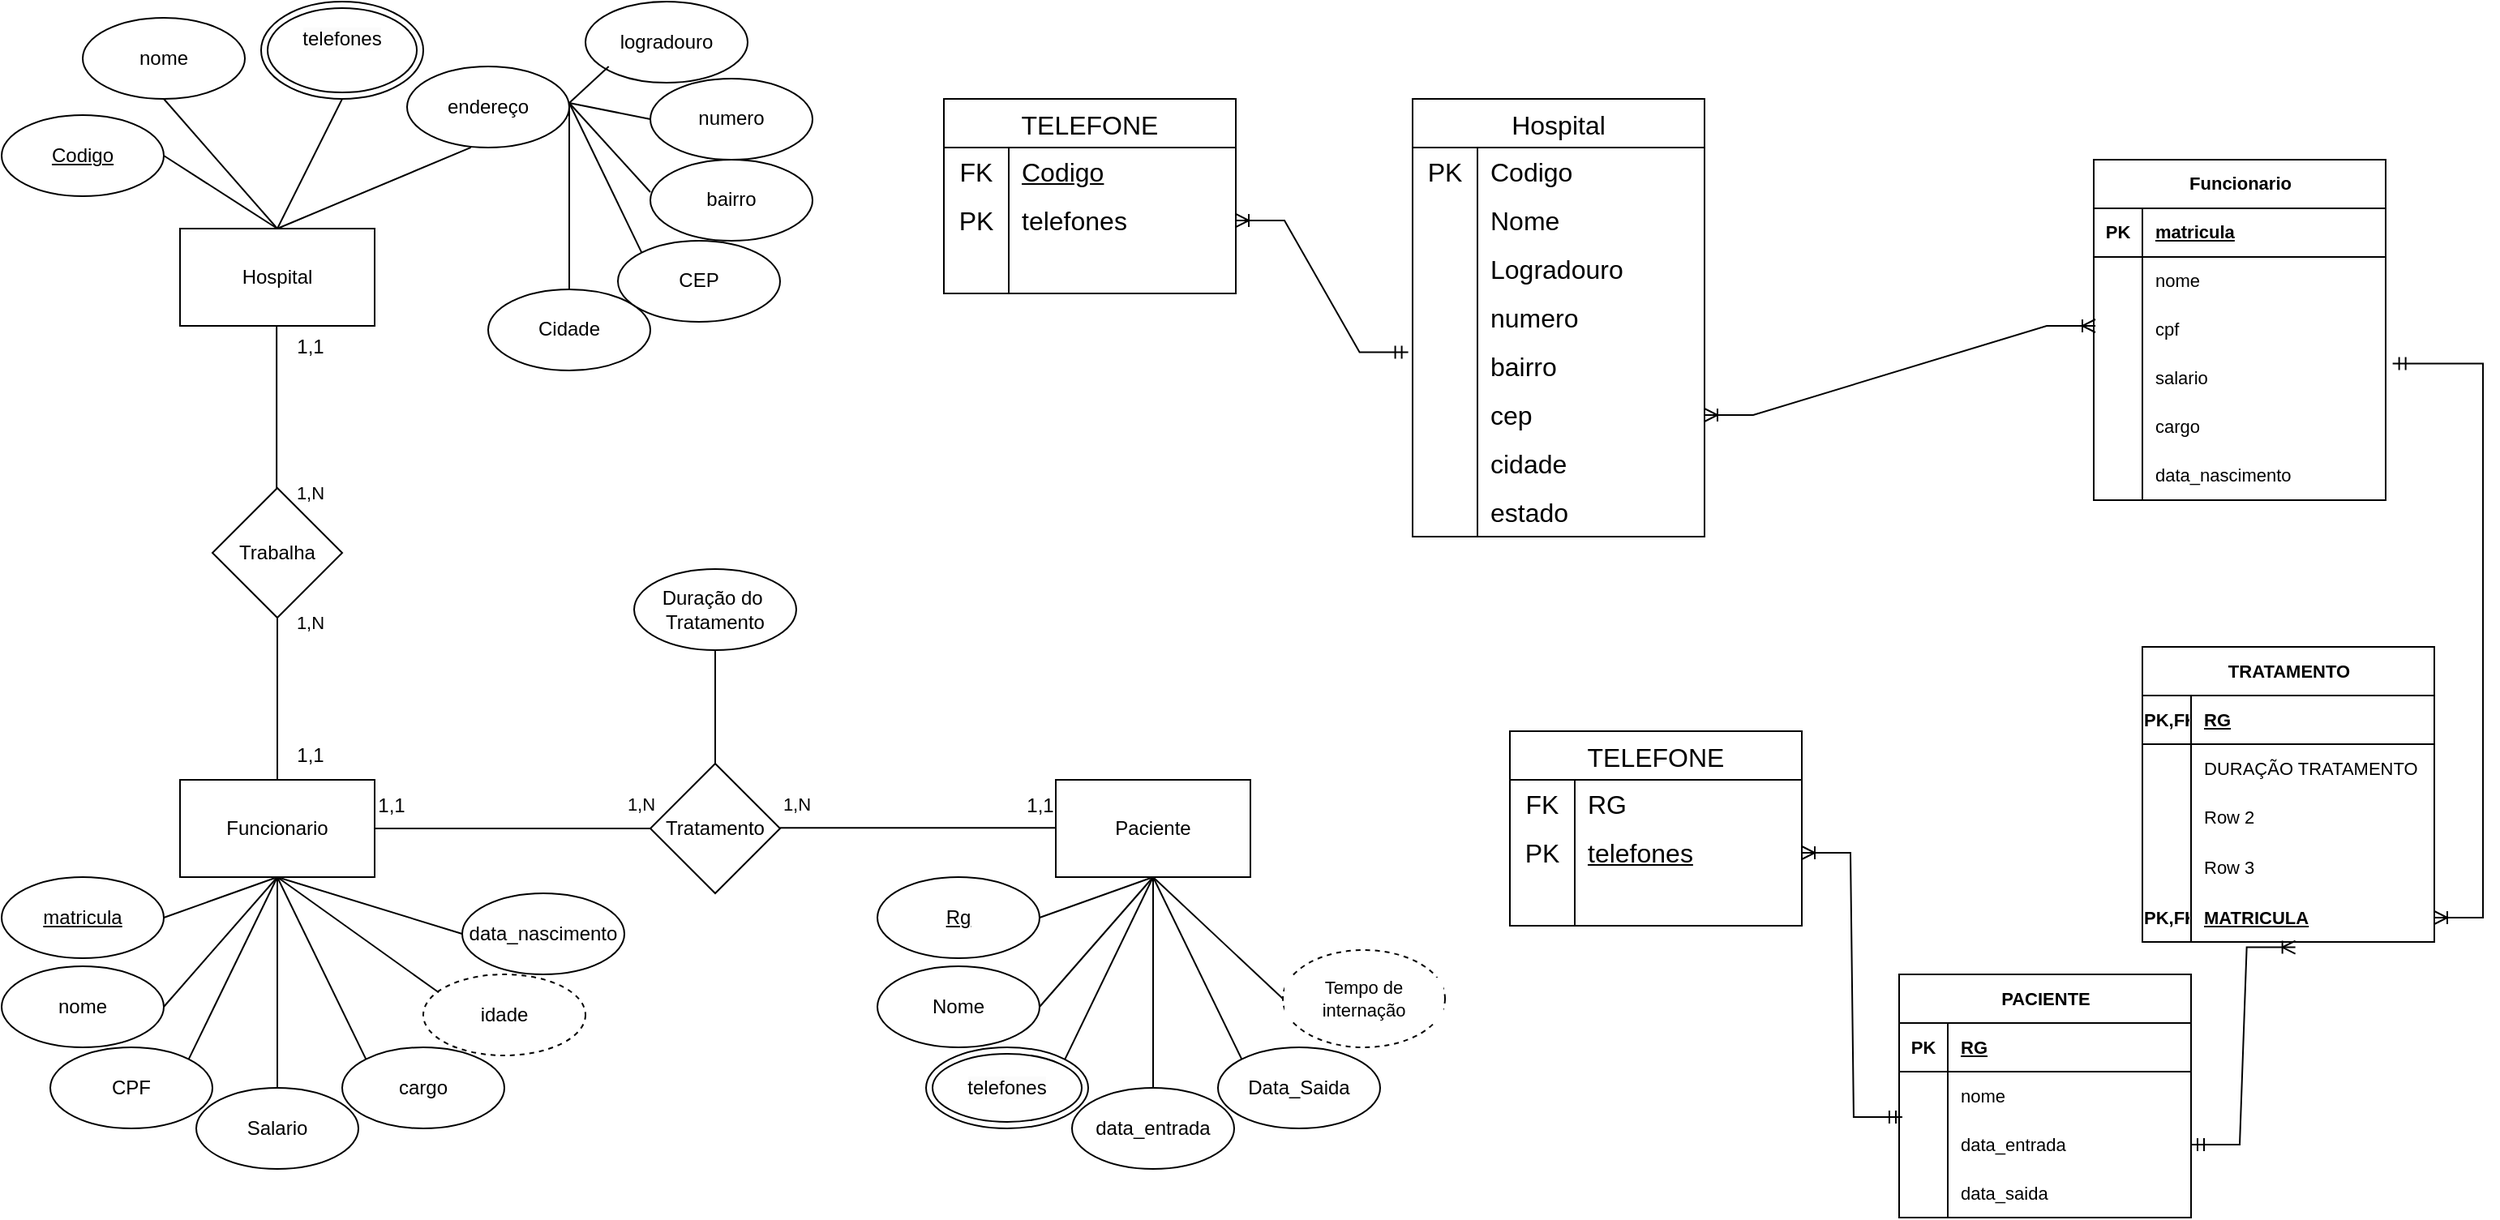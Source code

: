 <mxfile version="24.7.16">
  <diagram name="Página-1" id="JmkXnSGhkLulRUIhE75E">
    <mxGraphModel dx="2471" dy="1042" grid="1" gridSize="10" guides="1" tooltips="1" connect="1" arrows="1" fold="1" page="1" pageScale="1" pageWidth="827" pageHeight="1169" math="0" shadow="0">
      <root>
        <mxCell id="0" />
        <mxCell id="1" parent="0" />
        <mxCell id="go-emg_zwGYucjksJ0TD-1" value="Hospital" style="rounded=0;whiteSpace=wrap;html=1;" vertex="1" parent="1">
          <mxGeometry x="110" y="160" width="120" height="60" as="geometry" />
        </mxCell>
        <mxCell id="go-emg_zwGYucjksJ0TD-2" value="nome" style="ellipse;whiteSpace=wrap;html=1;" vertex="1" parent="1">
          <mxGeometry x="50" y="30" width="100" height="50" as="geometry" />
        </mxCell>
        <mxCell id="go-emg_zwGYucjksJ0TD-4" value="endereço" style="ellipse;whiteSpace=wrap;html=1;" vertex="1" parent="1">
          <mxGeometry x="250" y="60" width="100" height="50" as="geometry" />
        </mxCell>
        <mxCell id="go-emg_zwGYucjksJ0TD-7" value="" style="endArrow=none;html=1;rounded=0;exitX=0.5;exitY=0;exitDx=0;exitDy=0;entryX=0.5;entryY=1;entryDx=0;entryDy=0;" edge="1" parent="1" source="go-emg_zwGYucjksJ0TD-1" target="go-emg_zwGYucjksJ0TD-11">
          <mxGeometry width="50" height="50" relative="1" as="geometry">
            <mxPoint x="170" y="130" as="sourcePoint" />
            <mxPoint x="170" y="80" as="targetPoint" />
          </mxGeometry>
        </mxCell>
        <mxCell id="go-emg_zwGYucjksJ0TD-8" value="" style="endArrow=none;html=1;rounded=0;entryX=0.394;entryY=0.999;entryDx=0;entryDy=0;entryPerimeter=0;exitX=0.5;exitY=0;exitDx=0;exitDy=0;" edge="1" parent="1" source="go-emg_zwGYucjksJ0TD-1" target="go-emg_zwGYucjksJ0TD-4">
          <mxGeometry width="50" height="50" relative="1" as="geometry">
            <mxPoint x="170" y="130" as="sourcePoint" />
            <mxPoint x="253" y="88" as="targetPoint" />
          </mxGeometry>
        </mxCell>
        <mxCell id="go-emg_zwGYucjksJ0TD-10" value="" style="endArrow=none;html=1;rounded=0;entryX=0.5;entryY=1;entryDx=0;entryDy=0;" edge="1" parent="1" target="go-emg_zwGYucjksJ0TD-2">
          <mxGeometry width="50" height="50" relative="1" as="geometry">
            <mxPoint x="170" y="160" as="sourcePoint" />
            <mxPoint x="220" y="80" as="targetPoint" />
          </mxGeometry>
        </mxCell>
        <mxCell id="go-emg_zwGYucjksJ0TD-11" value="&#xa;&lt;span style=&quot;color: rgb(0, 0, 0); font-family: Helvetica; font-size: 12px; font-style: normal; font-variant-ligatures: normal; font-variant-caps: normal; font-weight: 400; letter-spacing: normal; orphans: 2; text-align: center; text-indent: 0px; text-transform: none; widows: 2; word-spacing: 0px; -webkit-text-stroke-width: 0px; white-space: normal; background-color: rgb(251, 251, 251); text-decoration-thickness: initial; text-decoration-style: initial; text-decoration-color: initial; display: inline !important; float: none;&quot;&gt;telefones&lt;/span&gt;&#xa;&#xa;" style="ellipse;shape=doubleEllipse;whiteSpace=wrap;html=1;" vertex="1" parent="1">
          <mxGeometry x="160" y="20" width="100" height="60" as="geometry" />
        </mxCell>
        <mxCell id="go-emg_zwGYucjksJ0TD-12" value="logradouro" style="ellipse;whiteSpace=wrap;html=1;" vertex="1" parent="1">
          <mxGeometry x="360" y="20" width="100" height="50" as="geometry" />
        </mxCell>
        <mxCell id="go-emg_zwGYucjksJ0TD-13" value="numero" style="ellipse;whiteSpace=wrap;html=1;" vertex="1" parent="1">
          <mxGeometry x="400" y="67.48" width="100" height="50" as="geometry" />
        </mxCell>
        <mxCell id="go-emg_zwGYucjksJ0TD-14" value="bairro" style="ellipse;whiteSpace=wrap;html=1;" vertex="1" parent="1">
          <mxGeometry x="400" y="117.48" width="100" height="50" as="geometry" />
        </mxCell>
        <mxCell id="go-emg_zwGYucjksJ0TD-15" value="Cidade" style="ellipse;whiteSpace=wrap;html=1;" vertex="1" parent="1">
          <mxGeometry x="300" y="197.48" width="100" height="50" as="geometry" />
        </mxCell>
        <mxCell id="go-emg_zwGYucjksJ0TD-16" value="CEP" style="ellipse;whiteSpace=wrap;html=1;" vertex="1" parent="1">
          <mxGeometry x="380" y="167.48" width="100" height="50" as="geometry" />
        </mxCell>
        <mxCell id="go-emg_zwGYucjksJ0TD-17" value="" style="endArrow=none;html=1;rounded=0;entryX=1;entryY=0.5;entryDx=0;entryDy=0;exitX=0;exitY=0.4;exitDx=0;exitDy=0;exitPerimeter=0;" edge="1" parent="1" source="go-emg_zwGYucjksJ0TD-14">
          <mxGeometry width="50" height="50" relative="1" as="geometry">
            <mxPoint x="210" y="187.48" as="sourcePoint" />
            <mxPoint x="350" y="82.48" as="targetPoint" />
          </mxGeometry>
        </mxCell>
        <mxCell id="go-emg_zwGYucjksJ0TD-18" value="" style="endArrow=none;html=1;rounded=0;entryX=1;entryY=0.5;entryDx=0;entryDy=0;exitX=0;exitY=0.5;exitDx=0;exitDy=0;" edge="1" parent="1" source="go-emg_zwGYucjksJ0TD-13">
          <mxGeometry width="50" height="50" relative="1" as="geometry">
            <mxPoint x="220" y="197.48" as="sourcePoint" />
            <mxPoint x="350" y="82.48" as="targetPoint" />
          </mxGeometry>
        </mxCell>
        <mxCell id="go-emg_zwGYucjksJ0TD-19" value="" style="endArrow=none;html=1;rounded=0;entryX=1;entryY=0.5;entryDx=0;entryDy=0;exitX=0;exitY=0;exitDx=0;exitDy=0;" edge="1" parent="1" source="go-emg_zwGYucjksJ0TD-16">
          <mxGeometry width="50" height="50" relative="1" as="geometry">
            <mxPoint x="230" y="207.48" as="sourcePoint" />
            <mxPoint x="350" y="82.48" as="targetPoint" />
          </mxGeometry>
        </mxCell>
        <mxCell id="go-emg_zwGYucjksJ0TD-20" value="" style="endArrow=none;html=1;rounded=0;entryX=1;entryY=0.5;entryDx=0;entryDy=0;exitX=0;exitY=1;exitDx=0;exitDy=0;" edge="1" parent="1">
          <mxGeometry width="50" height="50" relative="1" as="geometry">
            <mxPoint x="374.333" y="60.001" as="sourcePoint" />
            <mxPoint x="350" y="82.48" as="targetPoint" />
          </mxGeometry>
        </mxCell>
        <mxCell id="go-emg_zwGYucjksJ0TD-22" value="" style="endArrow=none;html=1;rounded=0;entryX=1;entryY=0.5;entryDx=0;entryDy=0;exitX=0.5;exitY=0;exitDx=0;exitDy=0;" edge="1" parent="1" source="go-emg_zwGYucjksJ0TD-15">
          <mxGeometry width="50" height="50" relative="1" as="geometry">
            <mxPoint x="405" y="184.48" as="sourcePoint" />
            <mxPoint x="350" y="82.48" as="targetPoint" />
          </mxGeometry>
        </mxCell>
        <mxCell id="go-emg_zwGYucjksJ0TD-23" value="Trabalha" style="rhombus;whiteSpace=wrap;html=1;" vertex="1" parent="1">
          <mxGeometry x="130" y="320" width="80" height="80" as="geometry" />
        </mxCell>
        <mxCell id="go-emg_zwGYucjksJ0TD-24" value="Funcionario" style="rounded=0;whiteSpace=wrap;html=1;" vertex="1" parent="1">
          <mxGeometry x="110" y="500" width="120" height="60" as="geometry" />
        </mxCell>
        <mxCell id="go-emg_zwGYucjksJ0TD-26" value="" style="endArrow=none;html=1;rounded=0;entryX=0.5;entryY=1;entryDx=0;entryDy=0;exitX=0.5;exitY=0;exitDx=0;exitDy=0;" edge="1" parent="1" source="go-emg_zwGYucjksJ0TD-24" target="go-emg_zwGYucjksJ0TD-23">
          <mxGeometry width="50" height="50" relative="1" as="geometry">
            <mxPoint x="160" y="480" as="sourcePoint" />
            <mxPoint x="210" y="430" as="targetPoint" />
          </mxGeometry>
        </mxCell>
        <mxCell id="go-emg_zwGYucjksJ0TD-27" value="" style="endArrow=none;html=1;rounded=0;entryX=0.5;entryY=1;entryDx=0;entryDy=0;exitX=0.5;exitY=0;exitDx=0;exitDy=0;" edge="1" parent="1">
          <mxGeometry width="50" height="50" relative="1" as="geometry">
            <mxPoint x="169.57" y="320" as="sourcePoint" />
            <mxPoint x="169.57" y="220" as="targetPoint" />
          </mxGeometry>
        </mxCell>
        <mxCell id="go-emg_zwGYucjksJ0TD-28" value="1,1" style="text;html=1;align=center;verticalAlign=middle;resizable=0;points=[];autosize=1;strokeColor=none;fillColor=none;" vertex="1" parent="1">
          <mxGeometry x="170" y="218" width="40" height="30" as="geometry" />
        </mxCell>
        <mxCell id="go-emg_zwGYucjksJ0TD-29" value="1,1" style="text;html=1;align=center;verticalAlign=middle;resizable=0;points=[];autosize=1;strokeColor=none;fillColor=none;" vertex="1" parent="1">
          <mxGeometry x="170" y="470" width="40" height="30" as="geometry" />
        </mxCell>
        <mxCell id="go-emg_zwGYucjksJ0TD-30" value="&lt;u&gt;matricula&lt;/u&gt;" style="ellipse;whiteSpace=wrap;html=1;" vertex="1" parent="1">
          <mxGeometry y="560" width="100" height="50" as="geometry" />
        </mxCell>
        <mxCell id="go-emg_zwGYucjksJ0TD-31" value="nome" style="ellipse;whiteSpace=wrap;html=1;" vertex="1" parent="1">
          <mxGeometry y="615" width="100" height="50" as="geometry" />
        </mxCell>
        <mxCell id="go-emg_zwGYucjksJ0TD-32" value="CPF" style="ellipse;whiteSpace=wrap;html=1;" vertex="1" parent="1">
          <mxGeometry x="30" y="665" width="100" height="50" as="geometry" />
        </mxCell>
        <mxCell id="go-emg_zwGYucjksJ0TD-33" value="Salario" style="ellipse;whiteSpace=wrap;html=1;" vertex="1" parent="1">
          <mxGeometry x="120" y="690" width="100" height="50" as="geometry" />
        </mxCell>
        <mxCell id="go-emg_zwGYucjksJ0TD-34" value="cargo" style="ellipse;whiteSpace=wrap;html=1;" vertex="1" parent="1">
          <mxGeometry x="210" y="665" width="100" height="50" as="geometry" />
        </mxCell>
        <mxCell id="go-emg_zwGYucjksJ0TD-35" value="idade" style="ellipse;whiteSpace=wrap;html=1;dashed=1;" vertex="1" parent="1">
          <mxGeometry x="260" y="620" width="100" height="50" as="geometry" />
        </mxCell>
        <mxCell id="go-emg_zwGYucjksJ0TD-36" value="data_nascimento" style="ellipse;whiteSpace=wrap;html=1;" vertex="1" parent="1">
          <mxGeometry x="284" y="570" width="100" height="50" as="geometry" />
        </mxCell>
        <mxCell id="go-emg_zwGYucjksJ0TD-37" value="" style="endArrow=none;html=1;rounded=0;entryX=0.5;entryY=1;entryDx=0;entryDy=0;exitX=0.5;exitY=0;exitDx=0;exitDy=0;" edge="1" parent="1" source="go-emg_zwGYucjksJ0TD-33" target="go-emg_zwGYucjksJ0TD-24">
          <mxGeometry width="50" height="50" relative="1" as="geometry">
            <mxPoint x="160" y="640" as="sourcePoint" />
            <mxPoint x="210" y="590" as="targetPoint" />
          </mxGeometry>
        </mxCell>
        <mxCell id="go-emg_zwGYucjksJ0TD-38" value="" style="endArrow=none;html=1;rounded=0;exitX=0.095;exitY=0.223;exitDx=0;exitDy=0;exitPerimeter=0;" edge="1" parent="1" source="go-emg_zwGYucjksJ0TD-35">
          <mxGeometry width="50" height="50" relative="1" as="geometry">
            <mxPoint x="180" y="700" as="sourcePoint" />
            <mxPoint x="170" y="560" as="targetPoint" />
          </mxGeometry>
        </mxCell>
        <mxCell id="go-emg_zwGYucjksJ0TD-39" value="" style="endArrow=none;html=1;rounded=0;entryX=0.5;entryY=1;entryDx=0;entryDy=0;exitX=0;exitY=0;exitDx=0;exitDy=0;" edge="1" parent="1" source="go-emg_zwGYucjksJ0TD-34" target="go-emg_zwGYucjksJ0TD-24">
          <mxGeometry width="50" height="50" relative="1" as="geometry">
            <mxPoint x="190" y="710" as="sourcePoint" />
            <mxPoint x="190" y="580" as="targetPoint" />
          </mxGeometry>
        </mxCell>
        <mxCell id="go-emg_zwGYucjksJ0TD-40" value="" style="endArrow=none;html=1;rounded=0;exitX=0;exitY=0.5;exitDx=0;exitDy=0;" edge="1" parent="1" source="go-emg_zwGYucjksJ0TD-36">
          <mxGeometry width="50" height="50" relative="1" as="geometry">
            <mxPoint x="280" y="641" as="sourcePoint" />
            <mxPoint x="170" y="560" as="targetPoint" />
          </mxGeometry>
        </mxCell>
        <mxCell id="go-emg_zwGYucjksJ0TD-41" value="" style="endArrow=none;html=1;rounded=0;exitX=1;exitY=0;exitDx=0;exitDy=0;" edge="1" parent="1" source="go-emg_zwGYucjksJ0TD-32">
          <mxGeometry width="50" height="50" relative="1" as="geometry">
            <mxPoint x="180" y="700" as="sourcePoint" />
            <mxPoint x="170" y="560" as="targetPoint" />
          </mxGeometry>
        </mxCell>
        <mxCell id="go-emg_zwGYucjksJ0TD-42" value="" style="endArrow=none;html=1;rounded=0;exitX=1;exitY=0.5;exitDx=0;exitDy=0;entryX=0.5;entryY=1;entryDx=0;entryDy=0;" edge="1" parent="1" source="go-emg_zwGYucjksJ0TD-31" target="go-emg_zwGYucjksJ0TD-24">
          <mxGeometry width="50" height="50" relative="1" as="geometry">
            <mxPoint x="126" y="682" as="sourcePoint" />
            <mxPoint x="180" y="570" as="targetPoint" />
          </mxGeometry>
        </mxCell>
        <mxCell id="go-emg_zwGYucjksJ0TD-44" value="" style="endArrow=none;html=1;rounded=0;exitX=1;exitY=0.5;exitDx=0;exitDy=0;" edge="1" parent="1" source="go-emg_zwGYucjksJ0TD-30">
          <mxGeometry width="50" height="50" relative="1" as="geometry">
            <mxPoint x="110" y="650" as="sourcePoint" />
            <mxPoint x="170" y="560" as="targetPoint" />
          </mxGeometry>
        </mxCell>
        <mxCell id="go-emg_zwGYucjksJ0TD-45" value="Paciente" style="rounded=0;whiteSpace=wrap;html=1;" vertex="1" parent="1">
          <mxGeometry x="650" y="500" width="120" height="60" as="geometry" />
        </mxCell>
        <mxCell id="go-emg_zwGYucjksJ0TD-46" value="Tratamento" style="rhombus;whiteSpace=wrap;html=1;" vertex="1" parent="1">
          <mxGeometry x="400" y="490" width="80" height="80" as="geometry" />
        </mxCell>
        <mxCell id="go-emg_zwGYucjksJ0TD-47" value="" style="endArrow=none;html=1;rounded=0;exitX=1;exitY=0.5;exitDx=0;exitDy=0;entryX=0;entryY=0.5;entryDx=0;entryDy=0;" edge="1" parent="1" source="go-emg_zwGYucjksJ0TD-24" target="go-emg_zwGYucjksJ0TD-46">
          <mxGeometry width="50" height="50" relative="1" as="geometry">
            <mxPoint x="280" y="570" as="sourcePoint" />
            <mxPoint x="330" y="520" as="targetPoint" />
          </mxGeometry>
        </mxCell>
        <mxCell id="go-emg_zwGYucjksJ0TD-48" value="" style="endArrow=none;html=1;rounded=0;exitX=1;exitY=0.5;exitDx=0;exitDy=0;entryX=0;entryY=0.5;entryDx=0;entryDy=0;" edge="1" parent="1">
          <mxGeometry width="50" height="50" relative="1" as="geometry">
            <mxPoint x="480" y="529.57" as="sourcePoint" />
            <mxPoint x="650" y="529.57" as="targetPoint" />
          </mxGeometry>
        </mxCell>
        <mxCell id="go-emg_zwGYucjksJ0TD-57" value="&lt;u&gt;Rg&lt;/u&gt;" style="ellipse;whiteSpace=wrap;html=1;" vertex="1" parent="1">
          <mxGeometry x="540" y="560" width="100" height="50" as="geometry" />
        </mxCell>
        <mxCell id="go-emg_zwGYucjksJ0TD-58" value="Nome" style="ellipse;whiteSpace=wrap;html=1;" vertex="1" parent="1">
          <mxGeometry x="540" y="615" width="100" height="50" as="geometry" />
        </mxCell>
        <mxCell id="go-emg_zwGYucjksJ0TD-60" value="data_entrada" style="ellipse;whiteSpace=wrap;html=1;" vertex="1" parent="1">
          <mxGeometry x="660" y="690" width="100" height="50" as="geometry" />
        </mxCell>
        <mxCell id="go-emg_zwGYucjksJ0TD-61" value="Data_Saida" style="ellipse;whiteSpace=wrap;html=1;" vertex="1" parent="1">
          <mxGeometry x="750" y="665" width="100" height="50" as="geometry" />
        </mxCell>
        <mxCell id="go-emg_zwGYucjksJ0TD-64" value="" style="endArrow=none;html=1;rounded=0;entryX=0.5;entryY=1;entryDx=0;entryDy=0;exitX=0.5;exitY=0;exitDx=0;exitDy=0;" edge="1" parent="1" source="go-emg_zwGYucjksJ0TD-60">
          <mxGeometry width="50" height="50" relative="1" as="geometry">
            <mxPoint x="700" y="640" as="sourcePoint" />
            <mxPoint x="710" y="560" as="targetPoint" />
          </mxGeometry>
        </mxCell>
        <mxCell id="go-emg_zwGYucjksJ0TD-66" value="" style="endArrow=none;html=1;rounded=0;entryX=0.5;entryY=1;entryDx=0;entryDy=0;exitX=0;exitY=0;exitDx=0;exitDy=0;" edge="1" parent="1" source="go-emg_zwGYucjksJ0TD-61">
          <mxGeometry width="50" height="50" relative="1" as="geometry">
            <mxPoint x="730" y="710" as="sourcePoint" />
            <mxPoint x="710" y="560" as="targetPoint" />
          </mxGeometry>
        </mxCell>
        <mxCell id="go-emg_zwGYucjksJ0TD-68" value="" style="endArrow=none;html=1;rounded=0;exitX=1;exitY=0;exitDx=0;exitDy=0;" edge="1" parent="1">
          <mxGeometry width="50" height="50" relative="1" as="geometry">
            <mxPoint x="655.62" y="672.456" as="sourcePoint" />
            <mxPoint x="710" y="560" as="targetPoint" />
          </mxGeometry>
        </mxCell>
        <mxCell id="go-emg_zwGYucjksJ0TD-69" value="" style="endArrow=none;html=1;rounded=0;exitX=1;exitY=0.5;exitDx=0;exitDy=0;entryX=0.5;entryY=1;entryDx=0;entryDy=0;" edge="1" parent="1" source="go-emg_zwGYucjksJ0TD-58">
          <mxGeometry width="50" height="50" relative="1" as="geometry">
            <mxPoint x="666" y="682" as="sourcePoint" />
            <mxPoint x="710" y="560" as="targetPoint" />
          </mxGeometry>
        </mxCell>
        <mxCell id="go-emg_zwGYucjksJ0TD-70" value="" style="endArrow=none;html=1;rounded=0;exitX=1;exitY=0.5;exitDx=0;exitDy=0;" edge="1" parent="1" source="go-emg_zwGYucjksJ0TD-57">
          <mxGeometry width="50" height="50" relative="1" as="geometry">
            <mxPoint x="650" y="650" as="sourcePoint" />
            <mxPoint x="710" y="560" as="targetPoint" />
          </mxGeometry>
        </mxCell>
        <mxCell id="go-emg_zwGYucjksJ0TD-71" value="&lt;u&gt;Codigo&lt;/u&gt;" style="ellipse;whiteSpace=wrap;html=1;" vertex="1" parent="1">
          <mxGeometry y="90.0" width="100" height="50" as="geometry" />
        </mxCell>
        <mxCell id="go-emg_zwGYucjksJ0TD-73" value="" style="endArrow=none;html=1;rounded=0;entryX=1;entryY=0.5;entryDx=0;entryDy=0;exitX=0.5;exitY=0;exitDx=0;exitDy=0;" edge="1" parent="1" source="go-emg_zwGYucjksJ0TD-1" target="go-emg_zwGYucjksJ0TD-71">
          <mxGeometry width="50" height="50" relative="1" as="geometry">
            <mxPoint x="180" y="170" as="sourcePoint" />
            <mxPoint x="110" y="90" as="targetPoint" />
          </mxGeometry>
        </mxCell>
        <mxCell id="go-emg_zwGYucjksJ0TD-74" value="&lt;span style=&quot;color: rgb(0, 0, 0); font-family: Helvetica; font-size: 12px; font-style: normal; font-variant-ligatures: normal; font-variant-caps: normal; font-weight: 400; letter-spacing: normal; orphans: 2; text-align: center; text-indent: 0px; text-transform: none; widows: 2; word-spacing: 0px; -webkit-text-stroke-width: 0px; white-space: normal; background-color: rgb(251, 251, 251); text-decoration-thickness: initial; text-decoration-style: initial; text-decoration-color: initial; display: inline !important; float: none;&quot;&gt;telefones&lt;/span&gt;" style="ellipse;shape=doubleEllipse;whiteSpace=wrap;html=1;" vertex="1" parent="1">
          <mxGeometry x="570" y="665" width="100" height="50" as="geometry" />
        </mxCell>
        <mxCell id="go-emg_zwGYucjksJ0TD-75" value="1,1&lt;div&gt;&lt;br&gt;&lt;/div&gt;" style="text;html=1;align=center;verticalAlign=middle;resizable=0;points=[];autosize=1;strokeColor=none;fillColor=none;" vertex="1" parent="1">
          <mxGeometry x="620" y="503" width="40" height="40" as="geometry" />
        </mxCell>
        <mxCell id="go-emg_zwGYucjksJ0TD-76" value="1,1&lt;div&gt;&lt;br&gt;&lt;/div&gt;" style="text;html=1;align=center;verticalAlign=middle;resizable=0;points=[];autosize=1;strokeColor=none;fillColor=none;" vertex="1" parent="1">
          <mxGeometry x="220" y="503" width="40" height="40" as="geometry" />
        </mxCell>
        <mxCell id="go-emg_zwGYucjksJ0TD-78" value="Duração do&amp;nbsp;&lt;div&gt;Tratamento&lt;/div&gt;" style="ellipse;whiteSpace=wrap;html=1;" vertex="1" parent="1">
          <mxGeometry x="390" y="370" width="100" height="50" as="geometry" />
        </mxCell>
        <mxCell id="go-emg_zwGYucjksJ0TD-79" value="" style="endArrow=none;html=1;rounded=0;exitX=0.5;exitY=0;exitDx=0;exitDy=0;" edge="1" parent="1" source="go-emg_zwGYucjksJ0TD-46">
          <mxGeometry width="50" height="50" relative="1" as="geometry">
            <mxPoint x="390" y="470" as="sourcePoint" />
            <mxPoint x="440" y="420" as="targetPoint" />
          </mxGeometry>
        </mxCell>
        <mxCell id="go-emg_zwGYucjksJ0TD-81" value="Tempo de internação" style="ellipse;whiteSpace=wrap;html=1;fontFamily=Helvetica;fontSize=11;fontColor=default;labelBackgroundColor=default;dashed=1" vertex="1" parent="1">
          <mxGeometry x="790" y="605" width="100" height="60" as="geometry" />
        </mxCell>
        <mxCell id="go-emg_zwGYucjksJ0TD-83" value="" style="endArrow=none;html=1;rounded=0;entryX=0.5;entryY=1;entryDx=0;entryDy=0;exitX=0;exitY=0.5;exitDx=0;exitDy=0;" edge="1" parent="1" source="go-emg_zwGYucjksJ0TD-81" target="go-emg_zwGYucjksJ0TD-45">
          <mxGeometry width="50" height="50" relative="1" as="geometry">
            <mxPoint x="784" y="682" as="sourcePoint" />
            <mxPoint x="730" y="570" as="targetPoint" />
          </mxGeometry>
        </mxCell>
        <mxCell id="go-emg_zwGYucjksJ0TD-84" value="1,N" style="text;html=1;align=center;verticalAlign=middle;resizable=0;points=[];autosize=1;strokeColor=none;fillColor=none;fontFamily=Helvetica;fontSize=11;fontColor=default;labelBackgroundColor=default;" vertex="1" parent="1">
          <mxGeometry x="170" y="308" width="40" height="30" as="geometry" />
        </mxCell>
        <mxCell id="go-emg_zwGYucjksJ0TD-85" value="1,N" style="text;html=1;align=center;verticalAlign=middle;resizable=0;points=[];autosize=1;strokeColor=none;fillColor=none;fontFamily=Helvetica;fontSize=11;fontColor=default;labelBackgroundColor=default;" vertex="1" parent="1">
          <mxGeometry x="170" y="388" width="40" height="30" as="geometry" />
        </mxCell>
        <mxCell id="go-emg_zwGYucjksJ0TD-86" value="1,N" style="text;html=1;align=center;verticalAlign=middle;resizable=0;points=[];autosize=1;strokeColor=none;fillColor=none;fontFamily=Helvetica;fontSize=11;fontColor=default;labelBackgroundColor=default;" vertex="1" parent="1">
          <mxGeometry x="374" y="500" width="40" height="30" as="geometry" />
        </mxCell>
        <mxCell id="go-emg_zwGYucjksJ0TD-89" value="1,N" style="text;html=1;align=center;verticalAlign=middle;resizable=0;points=[];autosize=1;strokeColor=none;fillColor=none;fontFamily=Helvetica;fontSize=11;fontColor=default;labelBackgroundColor=default;" vertex="1" parent="1">
          <mxGeometry x="470" y="500" width="40" height="30" as="geometry" />
        </mxCell>
        <mxCell id="go-emg_zwGYucjksJ0TD-90" value="Hospital" style="shape=table;startSize=30;container=1;collapsible=0;childLayout=tableLayout;fixedRows=1;rowLines=0;fontStyle=0;strokeColor=default;fontSize=16;fontFamily=Helvetica;fontColor=default;labelBackgroundColor=default;" vertex="1" parent="1">
          <mxGeometry x="870" y="80" width="180" height="270" as="geometry" />
        </mxCell>
        <mxCell id="go-emg_zwGYucjksJ0TD-91" value="" style="shape=tableRow;horizontal=0;startSize=0;swimlaneHead=0;swimlaneBody=0;top=0;left=0;bottom=0;right=0;collapsible=0;dropTarget=0;fillColor=none;points=[[0,0.5],[1,0.5]];portConstraint=eastwest;strokeColor=inherit;fontSize=16;fontFamily=Helvetica;fontColor=default;labelBackgroundColor=default;" vertex="1" parent="go-emg_zwGYucjksJ0TD-90">
          <mxGeometry y="30" width="180" height="30" as="geometry" />
        </mxCell>
        <mxCell id="go-emg_zwGYucjksJ0TD-92" value="PK" style="shape=partialRectangle;html=1;whiteSpace=wrap;connectable=0;fillColor=none;top=0;left=0;bottom=0;right=0;overflow=hidden;pointerEvents=1;strokeColor=inherit;fontSize=16;fontFamily=Helvetica;fontColor=default;labelBackgroundColor=default;" vertex="1" parent="go-emg_zwGYucjksJ0TD-91">
          <mxGeometry width="40" height="30" as="geometry">
            <mxRectangle width="40" height="30" as="alternateBounds" />
          </mxGeometry>
        </mxCell>
        <mxCell id="go-emg_zwGYucjksJ0TD-93" value="Codigo" style="shape=partialRectangle;html=1;whiteSpace=wrap;connectable=0;fillColor=none;top=0;left=0;bottom=0;right=0;align=left;spacingLeft=6;overflow=hidden;strokeColor=inherit;fontSize=16;fontFamily=Helvetica;fontColor=default;labelBackgroundColor=default;" vertex="1" parent="go-emg_zwGYucjksJ0TD-91">
          <mxGeometry x="40" width="140" height="30" as="geometry">
            <mxRectangle width="140" height="30" as="alternateBounds" />
          </mxGeometry>
        </mxCell>
        <mxCell id="go-emg_zwGYucjksJ0TD-94" value="" style="shape=tableRow;horizontal=0;startSize=0;swimlaneHead=0;swimlaneBody=0;top=0;left=0;bottom=0;right=0;collapsible=0;dropTarget=0;fillColor=none;points=[[0,0.5],[1,0.5]];portConstraint=eastwest;strokeColor=inherit;fontSize=16;fontFamily=Helvetica;fontColor=default;labelBackgroundColor=default;" vertex="1" parent="go-emg_zwGYucjksJ0TD-90">
          <mxGeometry y="60" width="180" height="30" as="geometry" />
        </mxCell>
        <mxCell id="go-emg_zwGYucjksJ0TD-95" value="" style="shape=partialRectangle;html=1;whiteSpace=wrap;connectable=0;fillColor=none;top=0;left=0;bottom=0;right=0;overflow=hidden;strokeColor=inherit;fontSize=16;fontFamily=Helvetica;fontColor=default;labelBackgroundColor=default;" vertex="1" parent="go-emg_zwGYucjksJ0TD-94">
          <mxGeometry width="40" height="30" as="geometry">
            <mxRectangle width="40" height="30" as="alternateBounds" />
          </mxGeometry>
        </mxCell>
        <mxCell id="go-emg_zwGYucjksJ0TD-96" value="Nome&lt;span style=&quot;white-space: pre;&quot;&gt;&#x9;&lt;/span&gt;" style="shape=partialRectangle;html=1;whiteSpace=wrap;connectable=0;fillColor=none;top=0;left=0;bottom=0;right=0;align=left;spacingLeft=6;overflow=hidden;strokeColor=inherit;fontSize=16;fontFamily=Helvetica;fontColor=default;labelBackgroundColor=default;" vertex="1" parent="go-emg_zwGYucjksJ0TD-94">
          <mxGeometry x="40" width="140" height="30" as="geometry">
            <mxRectangle width="140" height="30" as="alternateBounds" />
          </mxGeometry>
        </mxCell>
        <mxCell id="go-emg_zwGYucjksJ0TD-97" value="" style="shape=tableRow;horizontal=0;startSize=0;swimlaneHead=0;swimlaneBody=0;top=0;left=0;bottom=0;right=0;collapsible=0;dropTarget=0;fillColor=none;points=[[0,0.5],[1,0.5]];portConstraint=eastwest;strokeColor=inherit;fontSize=16;fontFamily=Helvetica;fontColor=default;labelBackgroundColor=default;" vertex="1" parent="go-emg_zwGYucjksJ0TD-90">
          <mxGeometry y="90" width="180" height="30" as="geometry" />
        </mxCell>
        <mxCell id="go-emg_zwGYucjksJ0TD-98" value="" style="shape=partialRectangle;html=1;whiteSpace=wrap;connectable=0;fillColor=none;top=0;left=0;bottom=0;right=0;overflow=hidden;strokeColor=inherit;fontSize=16;fontFamily=Helvetica;fontColor=default;labelBackgroundColor=default;" vertex="1" parent="go-emg_zwGYucjksJ0TD-97">
          <mxGeometry width="40" height="30" as="geometry">
            <mxRectangle width="40" height="30" as="alternateBounds" />
          </mxGeometry>
        </mxCell>
        <mxCell id="go-emg_zwGYucjksJ0TD-99" value="Lograd&lt;span style=&quot;color: rgba(0, 0, 0, 0); font-family: monospace; font-size: 0px; text-wrap: nowrap; background-color: rgb(251, 251, 251);&quot;&gt;%3CmxGraphModel%3E%3Croot%3E%3CmxCell%20id%3D%220%22%2F%3E%3CmxCell%20id%3D%221%22%20parent%3D%220%22%2F%3E%3CmxCell%20id%3D%222%22%20value%3D%22%22%20style%3D%22endArrow%3Dnone%3Bhtml%3D1%3Brounded%3D0%3BentryX%3D0.5%3BentryY%3D1%3BentryDx%3D0%3BentryDy%3D0%3BexitX%3D0%3BexitY%3D0%3BexitDx%3D0%3BexitDy%3D0%3B%22%20edge%3D%221%22%20parent%3D%221%22%3E%3CmxGeometry%20width%3D%2250%22%20height%3D%2250%22%20relative%3D%221%22%20as%3D%22geometry%22%3E%3CmxPoint%20x%3D%22764%22%20y%3D%22672%22%20as%3D%22sourcePoint%22%2F%3E%3CmxPoint%20x%3D%22710%22%20y%3D%22560%22%20as%3D%22targetPoint%22%2F%3E%3C%2FmxGeometry%3E%3C%2FmxCell%3E%3C%2Froot%3E%3C%2FmxGraphModel%3E&lt;/span&gt;ouro" style="shape=partialRectangle;html=1;whiteSpace=wrap;connectable=0;fillColor=none;top=0;left=0;bottom=0;right=0;align=left;spacingLeft=6;overflow=hidden;strokeColor=inherit;fontSize=16;fontFamily=Helvetica;fontColor=default;labelBackgroundColor=default;" vertex="1" parent="go-emg_zwGYucjksJ0TD-97">
          <mxGeometry x="40" width="140" height="30" as="geometry">
            <mxRectangle width="140" height="30" as="alternateBounds" />
          </mxGeometry>
        </mxCell>
        <mxCell id="go-emg_zwGYucjksJ0TD-101" value="" style="shape=tableRow;horizontal=0;startSize=0;swimlaneHead=0;swimlaneBody=0;top=0;left=0;bottom=0;right=0;collapsible=0;dropTarget=0;fillColor=none;points=[[0,0.5],[1,0.5]];portConstraint=eastwest;strokeColor=inherit;fontSize=16;fontFamily=Helvetica;fontColor=default;labelBackgroundColor=default;" vertex="1" parent="go-emg_zwGYucjksJ0TD-90">
          <mxGeometry y="120" width="180" height="30" as="geometry" />
        </mxCell>
        <mxCell id="go-emg_zwGYucjksJ0TD-102" value="" style="shape=partialRectangle;html=1;whiteSpace=wrap;connectable=0;fillColor=none;top=0;left=0;bottom=0;right=0;overflow=hidden;strokeColor=inherit;fontSize=16;fontFamily=Helvetica;fontColor=default;labelBackgroundColor=default;" vertex="1" parent="go-emg_zwGYucjksJ0TD-101">
          <mxGeometry width="40" height="30" as="geometry">
            <mxRectangle width="40" height="30" as="alternateBounds" />
          </mxGeometry>
        </mxCell>
        <mxCell id="go-emg_zwGYucjksJ0TD-103" value="numero" style="shape=partialRectangle;html=1;whiteSpace=wrap;connectable=0;fillColor=none;top=0;left=0;bottom=0;right=0;align=left;spacingLeft=6;overflow=hidden;strokeColor=inherit;fontSize=16;fontFamily=Helvetica;fontColor=default;labelBackgroundColor=default;" vertex="1" parent="go-emg_zwGYucjksJ0TD-101">
          <mxGeometry x="40" width="140" height="30" as="geometry">
            <mxRectangle width="140" height="30" as="alternateBounds" />
          </mxGeometry>
        </mxCell>
        <mxCell id="go-emg_zwGYucjksJ0TD-104" value="" style="shape=tableRow;horizontal=0;startSize=0;swimlaneHead=0;swimlaneBody=0;top=0;left=0;bottom=0;right=0;collapsible=0;dropTarget=0;fillColor=none;points=[[0,0.5],[1,0.5]];portConstraint=eastwest;strokeColor=inherit;fontSize=16;fontFamily=Helvetica;fontColor=default;labelBackgroundColor=default;" vertex="1" parent="go-emg_zwGYucjksJ0TD-90">
          <mxGeometry y="150" width="180" height="30" as="geometry" />
        </mxCell>
        <mxCell id="go-emg_zwGYucjksJ0TD-105" value="" style="shape=partialRectangle;html=1;whiteSpace=wrap;connectable=0;fillColor=none;top=0;left=0;bottom=0;right=0;overflow=hidden;strokeColor=inherit;fontSize=16;fontFamily=Helvetica;fontColor=default;labelBackgroundColor=default;" vertex="1" parent="go-emg_zwGYucjksJ0TD-104">
          <mxGeometry width="40" height="30" as="geometry">
            <mxRectangle width="40" height="30" as="alternateBounds" />
          </mxGeometry>
        </mxCell>
        <mxCell id="go-emg_zwGYucjksJ0TD-106" value="bairro" style="shape=partialRectangle;html=1;whiteSpace=wrap;connectable=0;fillColor=none;top=0;left=0;bottom=0;right=0;align=left;spacingLeft=6;overflow=hidden;strokeColor=inherit;fontSize=16;fontFamily=Helvetica;fontColor=default;labelBackgroundColor=default;" vertex="1" parent="go-emg_zwGYucjksJ0TD-104">
          <mxGeometry x="40" width="140" height="30" as="geometry">
            <mxRectangle width="140" height="30" as="alternateBounds" />
          </mxGeometry>
        </mxCell>
        <mxCell id="go-emg_zwGYucjksJ0TD-107" value="" style="shape=tableRow;horizontal=0;startSize=0;swimlaneHead=0;swimlaneBody=0;top=0;left=0;bottom=0;right=0;collapsible=0;dropTarget=0;fillColor=none;points=[[0,0.5],[1,0.5]];portConstraint=eastwest;strokeColor=inherit;fontSize=16;fontFamily=Helvetica;fontColor=default;labelBackgroundColor=default;" vertex="1" parent="go-emg_zwGYucjksJ0TD-90">
          <mxGeometry y="180" width="180" height="30" as="geometry" />
        </mxCell>
        <mxCell id="go-emg_zwGYucjksJ0TD-108" value="" style="shape=partialRectangle;html=1;whiteSpace=wrap;connectable=0;fillColor=none;top=0;left=0;bottom=0;right=0;overflow=hidden;strokeColor=inherit;fontSize=16;fontFamily=Helvetica;fontColor=default;labelBackgroundColor=default;" vertex="1" parent="go-emg_zwGYucjksJ0TD-107">
          <mxGeometry width="40" height="30" as="geometry">
            <mxRectangle width="40" height="30" as="alternateBounds" />
          </mxGeometry>
        </mxCell>
        <mxCell id="go-emg_zwGYucjksJ0TD-109" value="cep" style="shape=partialRectangle;html=1;whiteSpace=wrap;connectable=0;fillColor=none;top=0;left=0;bottom=0;right=0;align=left;spacingLeft=6;overflow=hidden;strokeColor=inherit;fontSize=16;fontFamily=Helvetica;fontColor=default;labelBackgroundColor=default;" vertex="1" parent="go-emg_zwGYucjksJ0TD-107">
          <mxGeometry x="40" width="140" height="30" as="geometry">
            <mxRectangle width="140" height="30" as="alternateBounds" />
          </mxGeometry>
        </mxCell>
        <mxCell id="go-emg_zwGYucjksJ0TD-110" value="" style="shape=tableRow;horizontal=0;startSize=0;swimlaneHead=0;swimlaneBody=0;top=0;left=0;bottom=0;right=0;collapsible=0;dropTarget=0;fillColor=none;points=[[0,0.5],[1,0.5]];portConstraint=eastwest;strokeColor=inherit;fontSize=16;fontFamily=Helvetica;fontColor=default;labelBackgroundColor=default;" vertex="1" parent="go-emg_zwGYucjksJ0TD-90">
          <mxGeometry y="210" width="180" height="30" as="geometry" />
        </mxCell>
        <mxCell id="go-emg_zwGYucjksJ0TD-111" value="" style="shape=partialRectangle;html=1;whiteSpace=wrap;connectable=0;fillColor=none;top=0;left=0;bottom=0;right=0;overflow=hidden;strokeColor=inherit;fontSize=16;fontFamily=Helvetica;fontColor=default;labelBackgroundColor=default;" vertex="1" parent="go-emg_zwGYucjksJ0TD-110">
          <mxGeometry width="40" height="30" as="geometry">
            <mxRectangle width="40" height="30" as="alternateBounds" />
          </mxGeometry>
        </mxCell>
        <mxCell id="go-emg_zwGYucjksJ0TD-112" value="cidade" style="shape=partialRectangle;html=1;whiteSpace=wrap;connectable=0;fillColor=none;top=0;left=0;bottom=0;right=0;align=left;spacingLeft=6;overflow=hidden;strokeColor=inherit;fontSize=16;fontFamily=Helvetica;fontColor=default;labelBackgroundColor=default;" vertex="1" parent="go-emg_zwGYucjksJ0TD-110">
          <mxGeometry x="40" width="140" height="30" as="geometry">
            <mxRectangle width="140" height="30" as="alternateBounds" />
          </mxGeometry>
        </mxCell>
        <mxCell id="go-emg_zwGYucjksJ0TD-135" value="" style="shape=tableRow;horizontal=0;startSize=0;swimlaneHead=0;swimlaneBody=0;top=0;left=0;bottom=0;right=0;collapsible=0;dropTarget=0;fillColor=none;points=[[0,0.5],[1,0.5]];portConstraint=eastwest;strokeColor=inherit;fontSize=16;fontFamily=Helvetica;fontColor=default;labelBackgroundColor=default;" vertex="1" parent="go-emg_zwGYucjksJ0TD-90">
          <mxGeometry y="240" width="180" height="30" as="geometry" />
        </mxCell>
        <mxCell id="go-emg_zwGYucjksJ0TD-136" value="" style="shape=partialRectangle;html=1;whiteSpace=wrap;connectable=0;fillColor=none;top=0;left=0;bottom=0;right=0;overflow=hidden;strokeColor=inherit;fontSize=16;fontFamily=Helvetica;fontColor=default;labelBackgroundColor=default;" vertex="1" parent="go-emg_zwGYucjksJ0TD-135">
          <mxGeometry width="40" height="30" as="geometry">
            <mxRectangle width="40" height="30" as="alternateBounds" />
          </mxGeometry>
        </mxCell>
        <mxCell id="go-emg_zwGYucjksJ0TD-137" value="estado" style="shape=partialRectangle;html=1;whiteSpace=wrap;connectable=0;fillColor=none;top=0;left=0;bottom=0;right=0;align=left;spacingLeft=6;overflow=hidden;strokeColor=inherit;fontSize=16;fontFamily=Helvetica;fontColor=default;labelBackgroundColor=default;" vertex="1" parent="go-emg_zwGYucjksJ0TD-135">
          <mxGeometry x="40" width="140" height="30" as="geometry">
            <mxRectangle width="140" height="30" as="alternateBounds" />
          </mxGeometry>
        </mxCell>
        <mxCell id="go-emg_zwGYucjksJ0TD-138" value="TELEFONE" style="shape=table;startSize=30;container=1;collapsible=0;childLayout=tableLayout;fixedRows=1;rowLines=0;fontStyle=0;strokeColor=default;fontSize=16;align=center;verticalAlign=middle;fontFamily=Helvetica;fontColor=default;labelBackgroundColor=default;fillColor=none;" vertex="1" parent="1">
          <mxGeometry x="581" y="80" width="180" height="120" as="geometry" />
        </mxCell>
        <mxCell id="go-emg_zwGYucjksJ0TD-139" value="" style="shape=tableRow;horizontal=0;startSize=0;swimlaneHead=0;swimlaneBody=0;top=0;left=0;bottom=0;right=0;collapsible=0;dropTarget=0;fillColor=none;points=[[0,0.5],[1,0.5]];portConstraint=eastwest;strokeColor=inherit;fontSize=16;align=center;verticalAlign=middle;fontFamily=Helvetica;fontColor=default;labelBackgroundColor=default;" vertex="1" parent="go-emg_zwGYucjksJ0TD-138">
          <mxGeometry y="30" width="180" height="30" as="geometry" />
        </mxCell>
        <mxCell id="go-emg_zwGYucjksJ0TD-140" value="FK" style="shape=partialRectangle;html=1;whiteSpace=wrap;connectable=0;fillColor=none;top=0;left=0;bottom=0;right=0;overflow=hidden;pointerEvents=1;strokeColor=inherit;fontSize=16;align=center;verticalAlign=middle;fontFamily=Helvetica;fontColor=default;labelBackgroundColor=default;" vertex="1" parent="go-emg_zwGYucjksJ0TD-139">
          <mxGeometry width="40" height="30" as="geometry">
            <mxRectangle width="40" height="30" as="alternateBounds" />
          </mxGeometry>
        </mxCell>
        <mxCell id="go-emg_zwGYucjksJ0TD-141" value="&lt;u&gt;Codigo&lt;/u&gt;" style="shape=partialRectangle;html=1;whiteSpace=wrap;connectable=0;fillColor=none;top=0;left=0;bottom=0;right=0;align=left;spacingLeft=6;overflow=hidden;strokeColor=inherit;fontSize=16;verticalAlign=middle;fontFamily=Helvetica;fontColor=default;labelBackgroundColor=default;" vertex="1" parent="go-emg_zwGYucjksJ0TD-139">
          <mxGeometry x="40" width="140" height="30" as="geometry">
            <mxRectangle width="140" height="30" as="alternateBounds" />
          </mxGeometry>
        </mxCell>
        <mxCell id="go-emg_zwGYucjksJ0TD-142" value="" style="shape=tableRow;horizontal=0;startSize=0;swimlaneHead=0;swimlaneBody=0;top=0;left=0;bottom=0;right=0;collapsible=0;dropTarget=0;fillColor=none;points=[[0,0.5],[1,0.5]];portConstraint=eastwest;strokeColor=inherit;fontSize=16;align=center;verticalAlign=middle;fontFamily=Helvetica;fontColor=default;labelBackgroundColor=default;" vertex="1" parent="go-emg_zwGYucjksJ0TD-138">
          <mxGeometry y="60" width="180" height="30" as="geometry" />
        </mxCell>
        <mxCell id="go-emg_zwGYucjksJ0TD-143" value="PK" style="shape=partialRectangle;html=1;whiteSpace=wrap;connectable=0;fillColor=none;top=0;left=0;bottom=0;right=0;overflow=hidden;strokeColor=inherit;fontSize=16;align=center;verticalAlign=middle;fontFamily=Helvetica;fontColor=default;labelBackgroundColor=default;" vertex="1" parent="go-emg_zwGYucjksJ0TD-142">
          <mxGeometry width="40" height="30" as="geometry">
            <mxRectangle width="40" height="30" as="alternateBounds" />
          </mxGeometry>
        </mxCell>
        <mxCell id="go-emg_zwGYucjksJ0TD-144" value="telefones" style="shape=partialRectangle;html=1;whiteSpace=wrap;connectable=0;fillColor=none;top=0;left=0;bottom=0;right=0;align=left;spacingLeft=6;overflow=hidden;strokeColor=inherit;fontSize=16;verticalAlign=middle;fontFamily=Helvetica;fontColor=default;labelBackgroundColor=default;" vertex="1" parent="go-emg_zwGYucjksJ0TD-142">
          <mxGeometry x="40" width="140" height="30" as="geometry">
            <mxRectangle width="140" height="30" as="alternateBounds" />
          </mxGeometry>
        </mxCell>
        <mxCell id="go-emg_zwGYucjksJ0TD-145" value="" style="shape=tableRow;horizontal=0;startSize=0;swimlaneHead=0;swimlaneBody=0;top=0;left=0;bottom=0;right=0;collapsible=0;dropTarget=0;fillColor=none;points=[[0,0.5],[1,0.5]];portConstraint=eastwest;strokeColor=inherit;fontSize=16;align=center;verticalAlign=middle;fontFamily=Helvetica;fontColor=default;labelBackgroundColor=default;" vertex="1" parent="go-emg_zwGYucjksJ0TD-138">
          <mxGeometry y="90" width="180" height="30" as="geometry" />
        </mxCell>
        <mxCell id="go-emg_zwGYucjksJ0TD-146" value="" style="shape=partialRectangle;html=1;whiteSpace=wrap;connectable=0;fillColor=none;top=0;left=0;bottom=0;right=0;overflow=hidden;strokeColor=inherit;fontSize=16;align=center;verticalAlign=middle;fontFamily=Helvetica;fontColor=default;labelBackgroundColor=default;" vertex="1" parent="go-emg_zwGYucjksJ0TD-145">
          <mxGeometry width="40" height="30" as="geometry">
            <mxRectangle width="40" height="30" as="alternateBounds" />
          </mxGeometry>
        </mxCell>
        <mxCell id="go-emg_zwGYucjksJ0TD-147" value="" style="shape=partialRectangle;html=1;whiteSpace=wrap;connectable=0;fillColor=none;top=0;left=0;bottom=0;right=0;align=left;spacingLeft=6;overflow=hidden;strokeColor=inherit;fontSize=16;verticalAlign=middle;fontFamily=Helvetica;fontColor=default;labelBackgroundColor=default;" vertex="1" parent="go-emg_zwGYucjksJ0TD-145">
          <mxGeometry x="40" width="140" height="30" as="geometry">
            <mxRectangle width="140" height="30" as="alternateBounds" />
          </mxGeometry>
        </mxCell>
        <mxCell id="go-emg_zwGYucjksJ0TD-152" value="Funcionario" style="shape=table;startSize=30;container=1;collapsible=1;childLayout=tableLayout;fixedRows=1;rowLines=0;fontStyle=1;align=center;resizeLast=1;html=1;strokeColor=inherit;verticalAlign=middle;fontFamily=Helvetica;fontSize=11;fontColor=default;labelBackgroundColor=default;fillColor=none;" vertex="1" parent="1">
          <mxGeometry x="1290" y="117.48" width="180" height="210" as="geometry" />
        </mxCell>
        <mxCell id="go-emg_zwGYucjksJ0TD-153" value="" style="shape=tableRow;horizontal=0;startSize=0;swimlaneHead=0;swimlaneBody=0;fillColor=none;collapsible=0;dropTarget=0;points=[[0,0.5],[1,0.5]];portConstraint=eastwest;top=0;left=0;right=0;bottom=1;strokeColor=inherit;align=center;verticalAlign=middle;fontFamily=Helvetica;fontSize=11;fontColor=default;labelBackgroundColor=default;" vertex="1" parent="go-emg_zwGYucjksJ0TD-152">
          <mxGeometry y="30" width="180" height="30" as="geometry" />
        </mxCell>
        <mxCell id="go-emg_zwGYucjksJ0TD-154" value="PK" style="shape=partialRectangle;connectable=0;fillColor=none;top=0;left=0;bottom=0;right=0;fontStyle=1;overflow=hidden;whiteSpace=wrap;html=1;strokeColor=inherit;align=center;verticalAlign=middle;fontFamily=Helvetica;fontSize=11;fontColor=default;labelBackgroundColor=default;" vertex="1" parent="go-emg_zwGYucjksJ0TD-153">
          <mxGeometry width="30" height="30" as="geometry">
            <mxRectangle width="30" height="30" as="alternateBounds" />
          </mxGeometry>
        </mxCell>
        <mxCell id="go-emg_zwGYucjksJ0TD-155" value="matricula" style="shape=partialRectangle;connectable=0;fillColor=none;top=0;left=0;bottom=0;right=0;align=left;spacingLeft=6;fontStyle=5;overflow=hidden;whiteSpace=wrap;html=1;strokeColor=inherit;verticalAlign=middle;fontFamily=Helvetica;fontSize=11;fontColor=default;labelBackgroundColor=default;" vertex="1" parent="go-emg_zwGYucjksJ0TD-153">
          <mxGeometry x="30" width="150" height="30" as="geometry">
            <mxRectangle width="150" height="30" as="alternateBounds" />
          </mxGeometry>
        </mxCell>
        <mxCell id="go-emg_zwGYucjksJ0TD-156" value="" style="shape=tableRow;horizontal=0;startSize=0;swimlaneHead=0;swimlaneBody=0;fillColor=none;collapsible=0;dropTarget=0;points=[[0,0.5],[1,0.5]];portConstraint=eastwest;top=0;left=0;right=0;bottom=0;strokeColor=inherit;align=center;verticalAlign=middle;fontFamily=Helvetica;fontSize=11;fontColor=default;labelBackgroundColor=default;" vertex="1" parent="go-emg_zwGYucjksJ0TD-152">
          <mxGeometry y="60" width="180" height="30" as="geometry" />
        </mxCell>
        <mxCell id="go-emg_zwGYucjksJ0TD-157" value="" style="shape=partialRectangle;connectable=0;fillColor=none;top=0;left=0;bottom=0;right=0;editable=1;overflow=hidden;whiteSpace=wrap;html=1;strokeColor=inherit;align=center;verticalAlign=middle;fontFamily=Helvetica;fontSize=11;fontColor=default;labelBackgroundColor=default;" vertex="1" parent="go-emg_zwGYucjksJ0TD-156">
          <mxGeometry width="30" height="30" as="geometry">
            <mxRectangle width="30" height="30" as="alternateBounds" />
          </mxGeometry>
        </mxCell>
        <mxCell id="go-emg_zwGYucjksJ0TD-158" value="nome&lt;span style=&quot;white-space: pre;&quot;&gt;&#x9;&lt;/span&gt;" style="shape=partialRectangle;connectable=0;fillColor=none;top=0;left=0;bottom=0;right=0;align=left;spacingLeft=6;overflow=hidden;whiteSpace=wrap;html=1;strokeColor=inherit;verticalAlign=middle;fontFamily=Helvetica;fontSize=11;fontColor=default;labelBackgroundColor=default;" vertex="1" parent="go-emg_zwGYucjksJ0TD-156">
          <mxGeometry x="30" width="150" height="30" as="geometry">
            <mxRectangle width="150" height="30" as="alternateBounds" />
          </mxGeometry>
        </mxCell>
        <mxCell id="go-emg_zwGYucjksJ0TD-159" value="" style="shape=tableRow;horizontal=0;startSize=0;swimlaneHead=0;swimlaneBody=0;fillColor=none;collapsible=0;dropTarget=0;points=[[0,0.5],[1,0.5]];portConstraint=eastwest;top=0;left=0;right=0;bottom=0;strokeColor=inherit;align=center;verticalAlign=middle;fontFamily=Helvetica;fontSize=11;fontColor=default;labelBackgroundColor=default;" vertex="1" parent="go-emg_zwGYucjksJ0TD-152">
          <mxGeometry y="90" width="180" height="30" as="geometry" />
        </mxCell>
        <mxCell id="go-emg_zwGYucjksJ0TD-160" value="" style="shape=partialRectangle;connectable=0;fillColor=none;top=0;left=0;bottom=0;right=0;editable=1;overflow=hidden;whiteSpace=wrap;html=1;strokeColor=inherit;align=center;verticalAlign=middle;fontFamily=Helvetica;fontSize=11;fontColor=default;labelBackgroundColor=default;" vertex="1" parent="go-emg_zwGYucjksJ0TD-159">
          <mxGeometry width="30" height="30" as="geometry">
            <mxRectangle width="30" height="30" as="alternateBounds" />
          </mxGeometry>
        </mxCell>
        <mxCell id="go-emg_zwGYucjksJ0TD-161" value="cpf" style="shape=partialRectangle;connectable=0;fillColor=none;top=0;left=0;bottom=0;right=0;align=left;spacingLeft=6;overflow=hidden;whiteSpace=wrap;html=1;strokeColor=inherit;verticalAlign=middle;fontFamily=Helvetica;fontSize=11;fontColor=default;labelBackgroundColor=default;" vertex="1" parent="go-emg_zwGYucjksJ0TD-159">
          <mxGeometry x="30" width="150" height="30" as="geometry">
            <mxRectangle width="150" height="30" as="alternateBounds" />
          </mxGeometry>
        </mxCell>
        <mxCell id="go-emg_zwGYucjksJ0TD-162" value="" style="shape=tableRow;horizontal=0;startSize=0;swimlaneHead=0;swimlaneBody=0;fillColor=none;collapsible=0;dropTarget=0;points=[[0,0.5],[1,0.5]];portConstraint=eastwest;top=0;left=0;right=0;bottom=0;strokeColor=inherit;align=center;verticalAlign=middle;fontFamily=Helvetica;fontSize=11;fontColor=default;labelBackgroundColor=default;" vertex="1" parent="go-emg_zwGYucjksJ0TD-152">
          <mxGeometry y="120" width="180" height="30" as="geometry" />
        </mxCell>
        <mxCell id="go-emg_zwGYucjksJ0TD-163" value="" style="shape=partialRectangle;connectable=0;fillColor=none;top=0;left=0;bottom=0;right=0;editable=1;overflow=hidden;whiteSpace=wrap;html=1;strokeColor=inherit;align=center;verticalAlign=middle;fontFamily=Helvetica;fontSize=11;fontColor=default;labelBackgroundColor=default;" vertex="1" parent="go-emg_zwGYucjksJ0TD-162">
          <mxGeometry width="30" height="30" as="geometry">
            <mxRectangle width="30" height="30" as="alternateBounds" />
          </mxGeometry>
        </mxCell>
        <mxCell id="go-emg_zwGYucjksJ0TD-164" value="salario" style="shape=partialRectangle;connectable=0;fillColor=none;top=0;left=0;bottom=0;right=0;align=left;spacingLeft=6;overflow=hidden;whiteSpace=wrap;html=1;strokeColor=inherit;verticalAlign=middle;fontFamily=Helvetica;fontSize=11;fontColor=default;labelBackgroundColor=default;" vertex="1" parent="go-emg_zwGYucjksJ0TD-162">
          <mxGeometry x="30" width="150" height="30" as="geometry">
            <mxRectangle width="150" height="30" as="alternateBounds" />
          </mxGeometry>
        </mxCell>
        <mxCell id="go-emg_zwGYucjksJ0TD-165" value="" style="shape=tableRow;horizontal=0;startSize=0;swimlaneHead=0;swimlaneBody=0;fillColor=none;collapsible=0;dropTarget=0;points=[[0,0.5],[1,0.5]];portConstraint=eastwest;top=0;left=0;right=0;bottom=0;strokeColor=inherit;align=center;verticalAlign=middle;fontFamily=Helvetica;fontSize=11;fontColor=default;labelBackgroundColor=default;" vertex="1" parent="go-emg_zwGYucjksJ0TD-152">
          <mxGeometry y="150" width="180" height="30" as="geometry" />
        </mxCell>
        <mxCell id="go-emg_zwGYucjksJ0TD-166" value="" style="shape=partialRectangle;connectable=0;fillColor=none;top=0;left=0;bottom=0;right=0;editable=1;overflow=hidden;whiteSpace=wrap;html=1;strokeColor=inherit;align=center;verticalAlign=middle;fontFamily=Helvetica;fontSize=11;fontColor=default;labelBackgroundColor=default;" vertex="1" parent="go-emg_zwGYucjksJ0TD-165">
          <mxGeometry width="30" height="30" as="geometry">
            <mxRectangle width="30" height="30" as="alternateBounds" />
          </mxGeometry>
        </mxCell>
        <mxCell id="go-emg_zwGYucjksJ0TD-167" value="cargo" style="shape=partialRectangle;connectable=0;fillColor=none;top=0;left=0;bottom=0;right=0;align=left;spacingLeft=6;overflow=hidden;whiteSpace=wrap;html=1;strokeColor=inherit;verticalAlign=middle;fontFamily=Helvetica;fontSize=11;fontColor=default;labelBackgroundColor=default;" vertex="1" parent="go-emg_zwGYucjksJ0TD-165">
          <mxGeometry x="30" width="150" height="30" as="geometry">
            <mxRectangle width="150" height="30" as="alternateBounds" />
          </mxGeometry>
        </mxCell>
        <mxCell id="go-emg_zwGYucjksJ0TD-168" value="" style="shape=tableRow;horizontal=0;startSize=0;swimlaneHead=0;swimlaneBody=0;fillColor=none;collapsible=0;dropTarget=0;points=[[0,0.5],[1,0.5]];portConstraint=eastwest;top=0;left=0;right=0;bottom=0;strokeColor=inherit;align=center;verticalAlign=middle;fontFamily=Helvetica;fontSize=11;fontColor=default;labelBackgroundColor=default;" vertex="1" parent="go-emg_zwGYucjksJ0TD-152">
          <mxGeometry y="180" width="180" height="30" as="geometry" />
        </mxCell>
        <mxCell id="go-emg_zwGYucjksJ0TD-169" value="" style="shape=partialRectangle;connectable=0;fillColor=none;top=0;left=0;bottom=0;right=0;editable=1;overflow=hidden;whiteSpace=wrap;html=1;strokeColor=inherit;align=center;verticalAlign=middle;fontFamily=Helvetica;fontSize=11;fontColor=default;labelBackgroundColor=default;" vertex="1" parent="go-emg_zwGYucjksJ0TD-168">
          <mxGeometry width="30" height="30" as="geometry">
            <mxRectangle width="30" height="30" as="alternateBounds" />
          </mxGeometry>
        </mxCell>
        <mxCell id="go-emg_zwGYucjksJ0TD-170" value="data_nascimento" style="shape=partialRectangle;connectable=0;fillColor=none;top=0;left=0;bottom=0;right=0;align=left;spacingLeft=6;overflow=hidden;whiteSpace=wrap;html=1;strokeColor=inherit;verticalAlign=middle;fontFamily=Helvetica;fontSize=11;fontColor=default;labelBackgroundColor=default;" vertex="1" parent="go-emg_zwGYucjksJ0TD-168">
          <mxGeometry x="30" width="150" height="30" as="geometry">
            <mxRectangle width="150" height="30" as="alternateBounds" />
          </mxGeometry>
        </mxCell>
        <mxCell id="go-emg_zwGYucjksJ0TD-175" value="" style="edgeStyle=entityRelationEdgeStyle;fontSize=12;html=1;endArrow=ERoneToMany;startArrow=ERoneToMany;rounded=0;strokeColor=default;align=center;verticalAlign=middle;fontFamily=Helvetica;fontColor=default;labelBackgroundColor=default;exitX=1;exitY=0.5;exitDx=0;exitDy=0;" edge="1" parent="1" source="go-emg_zwGYucjksJ0TD-107">
          <mxGeometry width="100" height="100" relative="1" as="geometry">
            <mxPoint x="1191" y="320" as="sourcePoint" />
            <mxPoint x="1291" y="220" as="targetPoint" />
          </mxGeometry>
        </mxCell>
        <mxCell id="go-emg_zwGYucjksJ0TD-177" value="TRATAMENTO" style="shape=table;startSize=30;container=1;collapsible=1;childLayout=tableLayout;fixedRows=1;rowLines=0;fontStyle=1;align=center;resizeLast=1;html=1;strokeColor=inherit;verticalAlign=middle;fontFamily=Helvetica;fontSize=11;fontColor=default;labelBackgroundColor=default;fillColor=none;" vertex="1" parent="1">
          <mxGeometry x="1320" y="418" width="180" height="182" as="geometry" />
        </mxCell>
        <mxCell id="go-emg_zwGYucjksJ0TD-178" value="" style="shape=tableRow;horizontal=0;startSize=0;swimlaneHead=0;swimlaneBody=0;fillColor=none;collapsible=0;dropTarget=0;points=[[0,0.5],[1,0.5]];portConstraint=eastwest;top=0;left=0;right=0;bottom=1;strokeColor=inherit;align=center;verticalAlign=middle;fontFamily=Helvetica;fontSize=11;fontColor=default;labelBackgroundColor=default;" vertex="1" parent="go-emg_zwGYucjksJ0TD-177">
          <mxGeometry y="30" width="180" height="30" as="geometry" />
        </mxCell>
        <mxCell id="go-emg_zwGYucjksJ0TD-179" value="PK,FK" style="shape=partialRectangle;connectable=0;fillColor=none;top=0;left=0;bottom=0;right=0;fontStyle=1;overflow=hidden;whiteSpace=wrap;html=1;strokeColor=inherit;align=center;verticalAlign=middle;fontFamily=Helvetica;fontSize=11;fontColor=default;labelBackgroundColor=default;" vertex="1" parent="go-emg_zwGYucjksJ0TD-178">
          <mxGeometry width="30" height="30" as="geometry">
            <mxRectangle width="30" height="30" as="alternateBounds" />
          </mxGeometry>
        </mxCell>
        <mxCell id="go-emg_zwGYucjksJ0TD-180" value="RG" style="shape=partialRectangle;connectable=0;fillColor=none;top=0;left=0;bottom=0;right=0;align=left;spacingLeft=6;fontStyle=5;overflow=hidden;whiteSpace=wrap;html=1;strokeColor=inherit;verticalAlign=middle;fontFamily=Helvetica;fontSize=11;fontColor=default;labelBackgroundColor=default;" vertex="1" parent="go-emg_zwGYucjksJ0TD-178">
          <mxGeometry x="30" width="150" height="30" as="geometry">
            <mxRectangle width="150" height="30" as="alternateBounds" />
          </mxGeometry>
        </mxCell>
        <mxCell id="go-emg_zwGYucjksJ0TD-181" value="" style="shape=tableRow;horizontal=0;startSize=0;swimlaneHead=0;swimlaneBody=0;fillColor=none;collapsible=0;dropTarget=0;points=[[0,0.5],[1,0.5]];portConstraint=eastwest;top=0;left=0;right=0;bottom=0;strokeColor=inherit;align=center;verticalAlign=middle;fontFamily=Helvetica;fontSize=11;fontColor=default;labelBackgroundColor=default;" vertex="1" parent="go-emg_zwGYucjksJ0TD-177">
          <mxGeometry y="60" width="180" height="30" as="geometry" />
        </mxCell>
        <mxCell id="go-emg_zwGYucjksJ0TD-182" value="" style="shape=partialRectangle;connectable=0;fillColor=none;top=0;left=0;bottom=0;right=0;editable=1;overflow=hidden;whiteSpace=wrap;html=1;strokeColor=inherit;align=center;verticalAlign=middle;fontFamily=Helvetica;fontSize=11;fontColor=default;labelBackgroundColor=default;" vertex="1" parent="go-emg_zwGYucjksJ0TD-181">
          <mxGeometry width="30" height="30" as="geometry">
            <mxRectangle width="30" height="30" as="alternateBounds" />
          </mxGeometry>
        </mxCell>
        <mxCell id="go-emg_zwGYucjksJ0TD-183" value="DURAÇÃO TRATAMENTO" style="shape=partialRectangle;connectable=0;fillColor=none;top=0;left=0;bottom=0;right=0;align=left;spacingLeft=6;overflow=hidden;whiteSpace=wrap;html=1;strokeColor=inherit;verticalAlign=middle;fontFamily=Helvetica;fontSize=11;fontColor=default;labelBackgroundColor=default;" vertex="1" parent="go-emg_zwGYucjksJ0TD-181">
          <mxGeometry x="30" width="150" height="30" as="geometry">
            <mxRectangle width="150" height="30" as="alternateBounds" />
          </mxGeometry>
        </mxCell>
        <mxCell id="go-emg_zwGYucjksJ0TD-184" value="" style="shape=tableRow;horizontal=0;startSize=0;swimlaneHead=0;swimlaneBody=0;fillColor=none;collapsible=0;dropTarget=0;points=[[0,0.5],[1,0.5]];portConstraint=eastwest;top=0;left=0;right=0;bottom=0;strokeColor=inherit;align=center;verticalAlign=middle;fontFamily=Helvetica;fontSize=11;fontColor=default;labelBackgroundColor=default;" vertex="1" parent="go-emg_zwGYucjksJ0TD-177">
          <mxGeometry y="90" width="180" height="30" as="geometry" />
        </mxCell>
        <mxCell id="go-emg_zwGYucjksJ0TD-185" value="" style="shape=partialRectangle;connectable=0;fillColor=none;top=0;left=0;bottom=0;right=0;editable=1;overflow=hidden;whiteSpace=wrap;html=1;strokeColor=inherit;align=center;verticalAlign=middle;fontFamily=Helvetica;fontSize=11;fontColor=default;labelBackgroundColor=default;" vertex="1" parent="go-emg_zwGYucjksJ0TD-184">
          <mxGeometry width="30" height="30" as="geometry">
            <mxRectangle width="30" height="30" as="alternateBounds" />
          </mxGeometry>
        </mxCell>
        <mxCell id="go-emg_zwGYucjksJ0TD-186" value="Row 2" style="shape=partialRectangle;connectable=0;fillColor=none;top=0;left=0;bottom=0;right=0;align=left;spacingLeft=6;overflow=hidden;whiteSpace=wrap;html=1;strokeColor=inherit;verticalAlign=middle;fontFamily=Helvetica;fontSize=11;fontColor=default;labelBackgroundColor=default;" vertex="1" parent="go-emg_zwGYucjksJ0TD-184">
          <mxGeometry x="30" width="150" height="30" as="geometry">
            <mxRectangle width="150" height="30" as="alternateBounds" />
          </mxGeometry>
        </mxCell>
        <mxCell id="go-emg_zwGYucjksJ0TD-187" value="" style="shape=tableRow;horizontal=0;startSize=0;swimlaneHead=0;swimlaneBody=0;fillColor=none;collapsible=0;dropTarget=0;points=[[0,0.5],[1,0.5]];portConstraint=eastwest;top=0;left=0;right=0;bottom=0;strokeColor=inherit;align=center;verticalAlign=middle;fontFamily=Helvetica;fontSize=11;fontColor=default;labelBackgroundColor=default;" vertex="1" parent="go-emg_zwGYucjksJ0TD-177">
          <mxGeometry y="120" width="180" height="32" as="geometry" />
        </mxCell>
        <mxCell id="go-emg_zwGYucjksJ0TD-188" value="" style="shape=partialRectangle;connectable=0;fillColor=none;top=0;left=0;bottom=0;right=0;editable=1;overflow=hidden;whiteSpace=wrap;html=1;strokeColor=inherit;align=center;verticalAlign=middle;fontFamily=Helvetica;fontSize=11;fontColor=default;labelBackgroundColor=default;" vertex="1" parent="go-emg_zwGYucjksJ0TD-187">
          <mxGeometry width="30" height="32" as="geometry">
            <mxRectangle width="30" height="32" as="alternateBounds" />
          </mxGeometry>
        </mxCell>
        <mxCell id="go-emg_zwGYucjksJ0TD-189" value="Row 3" style="shape=partialRectangle;connectable=0;fillColor=none;top=0;left=0;bottom=0;right=0;align=left;spacingLeft=6;overflow=hidden;whiteSpace=wrap;html=1;strokeColor=inherit;verticalAlign=middle;fontFamily=Helvetica;fontSize=11;fontColor=default;labelBackgroundColor=default;" vertex="1" parent="go-emg_zwGYucjksJ0TD-187">
          <mxGeometry x="30" width="150" height="32" as="geometry">
            <mxRectangle width="150" height="32" as="alternateBounds" />
          </mxGeometry>
        </mxCell>
        <mxCell id="go-emg_zwGYucjksJ0TD-223" value="" style="shape=tableRow;horizontal=0;startSize=0;swimlaneHead=0;swimlaneBody=0;fillColor=none;collapsible=0;dropTarget=0;points=[[0,0.5],[1,0.5]];portConstraint=eastwest;top=0;left=0;right=0;bottom=1;strokeColor=inherit;align=center;verticalAlign=middle;fontFamily=Helvetica;fontSize=11;fontColor=default;labelBackgroundColor=default;" vertex="1" parent="go-emg_zwGYucjksJ0TD-177">
          <mxGeometry y="152" width="180" height="30" as="geometry" />
        </mxCell>
        <mxCell id="go-emg_zwGYucjksJ0TD-224" value="PK,FK" style="shape=partialRectangle;connectable=0;fillColor=none;top=0;left=0;bottom=0;right=0;fontStyle=1;overflow=hidden;whiteSpace=wrap;html=1;strokeColor=inherit;align=center;verticalAlign=middle;fontFamily=Helvetica;fontSize=11;fontColor=default;labelBackgroundColor=default;" vertex="1" parent="go-emg_zwGYucjksJ0TD-223">
          <mxGeometry width="30" height="30" as="geometry">
            <mxRectangle width="30" height="30" as="alternateBounds" />
          </mxGeometry>
        </mxCell>
        <mxCell id="go-emg_zwGYucjksJ0TD-225" value="MATRICULA" style="shape=partialRectangle;connectable=0;fillColor=none;top=0;left=0;bottom=0;right=0;align=left;spacingLeft=6;fontStyle=5;overflow=hidden;whiteSpace=wrap;html=1;strokeColor=inherit;verticalAlign=middle;fontFamily=Helvetica;fontSize=11;fontColor=default;labelBackgroundColor=default;" vertex="1" parent="go-emg_zwGYucjksJ0TD-223">
          <mxGeometry x="30" width="150" height="30" as="geometry">
            <mxRectangle width="150" height="30" as="alternateBounds" />
          </mxGeometry>
        </mxCell>
        <mxCell id="go-emg_zwGYucjksJ0TD-191" value="PACIENTE" style="shape=table;startSize=30;container=1;collapsible=1;childLayout=tableLayout;fixedRows=1;rowLines=0;fontStyle=1;align=center;resizeLast=1;html=1;strokeColor=inherit;verticalAlign=middle;fontFamily=Helvetica;fontSize=11;fontColor=default;labelBackgroundColor=default;fillColor=none;" vertex="1" parent="1">
          <mxGeometry x="1170" y="620" width="180" height="150" as="geometry" />
        </mxCell>
        <mxCell id="go-emg_zwGYucjksJ0TD-192" value="" style="shape=tableRow;horizontal=0;startSize=0;swimlaneHead=0;swimlaneBody=0;fillColor=none;collapsible=0;dropTarget=0;points=[[0,0.5],[1,0.5]];portConstraint=eastwest;top=0;left=0;right=0;bottom=1;strokeColor=inherit;align=center;verticalAlign=middle;fontFamily=Helvetica;fontSize=11;fontColor=default;labelBackgroundColor=default;" vertex="1" parent="go-emg_zwGYucjksJ0TD-191">
          <mxGeometry y="30" width="180" height="30" as="geometry" />
        </mxCell>
        <mxCell id="go-emg_zwGYucjksJ0TD-193" value="PK" style="shape=partialRectangle;connectable=0;fillColor=none;top=0;left=0;bottom=0;right=0;fontStyle=1;overflow=hidden;whiteSpace=wrap;html=1;strokeColor=inherit;align=center;verticalAlign=middle;fontFamily=Helvetica;fontSize=11;fontColor=default;labelBackgroundColor=default;" vertex="1" parent="go-emg_zwGYucjksJ0TD-192">
          <mxGeometry width="30" height="30" as="geometry">
            <mxRectangle width="30" height="30" as="alternateBounds" />
          </mxGeometry>
        </mxCell>
        <mxCell id="go-emg_zwGYucjksJ0TD-194" value="RG" style="shape=partialRectangle;connectable=0;fillColor=none;top=0;left=0;bottom=0;right=0;align=left;spacingLeft=6;fontStyle=5;overflow=hidden;whiteSpace=wrap;html=1;strokeColor=inherit;verticalAlign=middle;fontFamily=Helvetica;fontSize=11;fontColor=default;labelBackgroundColor=default;" vertex="1" parent="go-emg_zwGYucjksJ0TD-192">
          <mxGeometry x="30" width="150" height="30" as="geometry">
            <mxRectangle width="150" height="30" as="alternateBounds" />
          </mxGeometry>
        </mxCell>
        <mxCell id="go-emg_zwGYucjksJ0TD-195" value="" style="shape=tableRow;horizontal=0;startSize=0;swimlaneHead=0;swimlaneBody=0;fillColor=none;collapsible=0;dropTarget=0;points=[[0,0.5],[1,0.5]];portConstraint=eastwest;top=0;left=0;right=0;bottom=0;strokeColor=inherit;align=center;verticalAlign=middle;fontFamily=Helvetica;fontSize=11;fontColor=default;labelBackgroundColor=default;" vertex="1" parent="go-emg_zwGYucjksJ0TD-191">
          <mxGeometry y="60" width="180" height="30" as="geometry" />
        </mxCell>
        <mxCell id="go-emg_zwGYucjksJ0TD-196" value="" style="shape=partialRectangle;connectable=0;fillColor=none;top=0;left=0;bottom=0;right=0;editable=1;overflow=hidden;whiteSpace=wrap;html=1;strokeColor=inherit;align=center;verticalAlign=middle;fontFamily=Helvetica;fontSize=11;fontColor=default;labelBackgroundColor=default;" vertex="1" parent="go-emg_zwGYucjksJ0TD-195">
          <mxGeometry width="30" height="30" as="geometry">
            <mxRectangle width="30" height="30" as="alternateBounds" />
          </mxGeometry>
        </mxCell>
        <mxCell id="go-emg_zwGYucjksJ0TD-197" value="nome" style="shape=partialRectangle;connectable=0;fillColor=none;top=0;left=0;bottom=0;right=0;align=left;spacingLeft=6;overflow=hidden;whiteSpace=wrap;html=1;strokeColor=inherit;verticalAlign=middle;fontFamily=Helvetica;fontSize=11;fontColor=default;labelBackgroundColor=default;" vertex="1" parent="go-emg_zwGYucjksJ0TD-195">
          <mxGeometry x="30" width="150" height="30" as="geometry">
            <mxRectangle width="150" height="30" as="alternateBounds" />
          </mxGeometry>
        </mxCell>
        <mxCell id="go-emg_zwGYucjksJ0TD-198" value="" style="shape=tableRow;horizontal=0;startSize=0;swimlaneHead=0;swimlaneBody=0;fillColor=none;collapsible=0;dropTarget=0;points=[[0,0.5],[1,0.5]];portConstraint=eastwest;top=0;left=0;right=0;bottom=0;strokeColor=inherit;align=center;verticalAlign=middle;fontFamily=Helvetica;fontSize=11;fontColor=default;labelBackgroundColor=default;" vertex="1" parent="go-emg_zwGYucjksJ0TD-191">
          <mxGeometry y="90" width="180" height="30" as="geometry" />
        </mxCell>
        <mxCell id="go-emg_zwGYucjksJ0TD-199" value="" style="shape=partialRectangle;connectable=0;fillColor=none;top=0;left=0;bottom=0;right=0;editable=1;overflow=hidden;whiteSpace=wrap;html=1;strokeColor=inherit;align=center;verticalAlign=middle;fontFamily=Helvetica;fontSize=11;fontColor=default;labelBackgroundColor=default;" vertex="1" parent="go-emg_zwGYucjksJ0TD-198">
          <mxGeometry width="30" height="30" as="geometry">
            <mxRectangle width="30" height="30" as="alternateBounds" />
          </mxGeometry>
        </mxCell>
        <mxCell id="go-emg_zwGYucjksJ0TD-200" value="data_entrada" style="shape=partialRectangle;connectable=0;fillColor=none;top=0;left=0;bottom=0;right=0;align=left;spacingLeft=6;overflow=hidden;whiteSpace=wrap;html=1;strokeColor=inherit;verticalAlign=middle;fontFamily=Helvetica;fontSize=11;fontColor=default;labelBackgroundColor=default;" vertex="1" parent="go-emg_zwGYucjksJ0TD-198">
          <mxGeometry x="30" width="150" height="30" as="geometry">
            <mxRectangle width="150" height="30" as="alternateBounds" />
          </mxGeometry>
        </mxCell>
        <mxCell id="go-emg_zwGYucjksJ0TD-201" value="" style="shape=tableRow;horizontal=0;startSize=0;swimlaneHead=0;swimlaneBody=0;fillColor=none;collapsible=0;dropTarget=0;points=[[0,0.5],[1,0.5]];portConstraint=eastwest;top=0;left=0;right=0;bottom=0;strokeColor=inherit;align=center;verticalAlign=middle;fontFamily=Helvetica;fontSize=11;fontColor=default;labelBackgroundColor=default;" vertex="1" parent="go-emg_zwGYucjksJ0TD-191">
          <mxGeometry y="120" width="180" height="30" as="geometry" />
        </mxCell>
        <mxCell id="go-emg_zwGYucjksJ0TD-202" value="" style="shape=partialRectangle;connectable=0;fillColor=none;top=0;left=0;bottom=0;right=0;editable=1;overflow=hidden;whiteSpace=wrap;html=1;strokeColor=inherit;align=center;verticalAlign=middle;fontFamily=Helvetica;fontSize=11;fontColor=default;labelBackgroundColor=default;" vertex="1" parent="go-emg_zwGYucjksJ0TD-201">
          <mxGeometry width="30" height="30" as="geometry">
            <mxRectangle width="30" height="30" as="alternateBounds" />
          </mxGeometry>
        </mxCell>
        <mxCell id="go-emg_zwGYucjksJ0TD-203" value="data_saida" style="shape=partialRectangle;connectable=0;fillColor=none;top=0;left=0;bottom=0;right=0;align=left;spacingLeft=6;overflow=hidden;whiteSpace=wrap;html=1;strokeColor=inherit;verticalAlign=middle;fontFamily=Helvetica;fontSize=11;fontColor=default;labelBackgroundColor=default;" vertex="1" parent="go-emg_zwGYucjksJ0TD-201">
          <mxGeometry x="30" width="150" height="30" as="geometry">
            <mxRectangle width="150" height="30" as="alternateBounds" />
          </mxGeometry>
        </mxCell>
        <mxCell id="go-emg_zwGYucjksJ0TD-210" value="TELEFONE" style="shape=table;startSize=30;container=1;collapsible=0;childLayout=tableLayout;fixedRows=1;rowLines=0;fontStyle=0;strokeColor=default;fontSize=16;align=center;verticalAlign=middle;fontFamily=Helvetica;fontColor=default;labelBackgroundColor=default;fillColor=none;" vertex="1" parent="1">
          <mxGeometry x="930" y="470" width="180" height="120" as="geometry" />
        </mxCell>
        <mxCell id="go-emg_zwGYucjksJ0TD-211" value="" style="shape=tableRow;horizontal=0;startSize=0;swimlaneHead=0;swimlaneBody=0;top=0;left=0;bottom=0;right=0;collapsible=0;dropTarget=0;fillColor=none;points=[[0,0.5],[1,0.5]];portConstraint=eastwest;strokeColor=inherit;fontSize=16;align=center;verticalAlign=middle;fontFamily=Helvetica;fontColor=default;labelBackgroundColor=default;" vertex="1" parent="go-emg_zwGYucjksJ0TD-210">
          <mxGeometry y="30" width="180" height="30" as="geometry" />
        </mxCell>
        <mxCell id="go-emg_zwGYucjksJ0TD-212" value="FK" style="shape=partialRectangle;html=1;whiteSpace=wrap;connectable=0;fillColor=none;top=0;left=0;bottom=0;right=0;overflow=hidden;pointerEvents=1;strokeColor=inherit;fontSize=16;align=center;verticalAlign=middle;fontFamily=Helvetica;fontColor=default;labelBackgroundColor=default;" vertex="1" parent="go-emg_zwGYucjksJ0TD-211">
          <mxGeometry width="40" height="30" as="geometry">
            <mxRectangle width="40" height="30" as="alternateBounds" />
          </mxGeometry>
        </mxCell>
        <mxCell id="go-emg_zwGYucjksJ0TD-213" value="RG" style="shape=partialRectangle;html=1;whiteSpace=wrap;connectable=0;fillColor=none;top=0;left=0;bottom=0;right=0;align=left;spacingLeft=6;overflow=hidden;strokeColor=inherit;fontSize=16;verticalAlign=middle;fontFamily=Helvetica;fontColor=default;labelBackgroundColor=default;" vertex="1" parent="go-emg_zwGYucjksJ0TD-211">
          <mxGeometry x="40" width="140" height="30" as="geometry">
            <mxRectangle width="140" height="30" as="alternateBounds" />
          </mxGeometry>
        </mxCell>
        <mxCell id="go-emg_zwGYucjksJ0TD-214" value="" style="shape=tableRow;horizontal=0;startSize=0;swimlaneHead=0;swimlaneBody=0;top=0;left=0;bottom=0;right=0;collapsible=0;dropTarget=0;fillColor=none;points=[[0,0.5],[1,0.5]];portConstraint=eastwest;strokeColor=inherit;fontSize=16;align=center;verticalAlign=middle;fontFamily=Helvetica;fontColor=default;labelBackgroundColor=default;" vertex="1" parent="go-emg_zwGYucjksJ0TD-210">
          <mxGeometry y="60" width="180" height="30" as="geometry" />
        </mxCell>
        <mxCell id="go-emg_zwGYucjksJ0TD-215" value="PK" style="shape=partialRectangle;html=1;whiteSpace=wrap;connectable=0;fillColor=none;top=0;left=0;bottom=0;right=0;overflow=hidden;strokeColor=inherit;fontSize=16;align=center;verticalAlign=middle;fontFamily=Helvetica;fontColor=default;labelBackgroundColor=default;" vertex="1" parent="go-emg_zwGYucjksJ0TD-214">
          <mxGeometry width="40" height="30" as="geometry">
            <mxRectangle width="40" height="30" as="alternateBounds" />
          </mxGeometry>
        </mxCell>
        <mxCell id="go-emg_zwGYucjksJ0TD-216" value="&lt;u&gt;telefones&lt;/u&gt;" style="shape=partialRectangle;html=1;whiteSpace=wrap;connectable=0;fillColor=none;top=0;left=0;bottom=0;right=0;align=left;spacingLeft=6;overflow=hidden;strokeColor=inherit;fontSize=16;verticalAlign=middle;fontFamily=Helvetica;fontColor=default;labelBackgroundColor=default;" vertex="1" parent="go-emg_zwGYucjksJ0TD-214">
          <mxGeometry x="40" width="140" height="30" as="geometry">
            <mxRectangle width="140" height="30" as="alternateBounds" />
          </mxGeometry>
        </mxCell>
        <mxCell id="go-emg_zwGYucjksJ0TD-217" value="" style="shape=tableRow;horizontal=0;startSize=0;swimlaneHead=0;swimlaneBody=0;top=0;left=0;bottom=0;right=0;collapsible=0;dropTarget=0;fillColor=none;points=[[0,0.5],[1,0.5]];portConstraint=eastwest;strokeColor=inherit;fontSize=16;align=center;verticalAlign=middle;fontFamily=Helvetica;fontColor=default;labelBackgroundColor=default;" vertex="1" parent="go-emg_zwGYucjksJ0TD-210">
          <mxGeometry y="90" width="180" height="30" as="geometry" />
        </mxCell>
        <mxCell id="go-emg_zwGYucjksJ0TD-218" value="" style="shape=partialRectangle;html=1;whiteSpace=wrap;connectable=0;fillColor=none;top=0;left=0;bottom=0;right=0;overflow=hidden;strokeColor=inherit;fontSize=16;align=center;verticalAlign=middle;fontFamily=Helvetica;fontColor=default;labelBackgroundColor=default;" vertex="1" parent="go-emg_zwGYucjksJ0TD-217">
          <mxGeometry width="40" height="30" as="geometry">
            <mxRectangle width="40" height="30" as="alternateBounds" />
          </mxGeometry>
        </mxCell>
        <mxCell id="go-emg_zwGYucjksJ0TD-219" value="" style="shape=partialRectangle;html=1;whiteSpace=wrap;connectable=0;fillColor=none;top=0;left=0;bottom=0;right=0;align=left;spacingLeft=6;overflow=hidden;strokeColor=inherit;fontSize=16;verticalAlign=middle;fontFamily=Helvetica;fontColor=default;labelBackgroundColor=default;" vertex="1" parent="go-emg_zwGYucjksJ0TD-217">
          <mxGeometry x="40" width="140" height="30" as="geometry">
            <mxRectangle width="140" height="30" as="alternateBounds" />
          </mxGeometry>
        </mxCell>
        <mxCell id="go-emg_zwGYucjksJ0TD-226" value="" style="edgeStyle=entityRelationEdgeStyle;fontSize=12;html=1;endArrow=ERoneToMany;startArrow=ERmandOne;rounded=0;strokeColor=default;align=center;verticalAlign=middle;fontFamily=Helvetica;fontColor=default;labelBackgroundColor=default;entryX=1;entryY=0.5;entryDx=0;entryDy=0;exitX=-0.015;exitY=0.208;exitDx=0;exitDy=0;exitPerimeter=0;" edge="1" parent="1" source="go-emg_zwGYucjksJ0TD-104" target="go-emg_zwGYucjksJ0TD-142">
          <mxGeometry width="100" height="100" relative="1" as="geometry">
            <mxPoint x="790" y="260" as="sourcePoint" />
            <mxPoint x="890" y="160" as="targetPoint" />
          </mxGeometry>
        </mxCell>
        <mxCell id="go-emg_zwGYucjksJ0TD-227" value="" style="edgeStyle=entityRelationEdgeStyle;fontSize=12;html=1;endArrow=ERoneToMany;startArrow=ERmandOne;rounded=0;strokeColor=default;align=center;verticalAlign=middle;fontFamily=Helvetica;fontColor=default;labelBackgroundColor=default;exitX=1.024;exitY=0.194;exitDx=0;exitDy=0;exitPerimeter=0;" edge="1" parent="1" source="go-emg_zwGYucjksJ0TD-162" target="go-emg_zwGYucjksJ0TD-223">
          <mxGeometry width="100" height="100" relative="1" as="geometry">
            <mxPoint x="1470" y="280" as="sourcePoint" />
            <mxPoint x="1570" y="180" as="targetPoint" />
          </mxGeometry>
        </mxCell>
        <mxCell id="go-emg_zwGYucjksJ0TD-228" value="" style="edgeStyle=entityRelationEdgeStyle;fontSize=12;html=1;endArrow=ERoneToMany;startArrow=ERmandOne;rounded=0;strokeColor=default;align=center;verticalAlign=middle;fontFamily=Helvetica;fontColor=default;labelBackgroundColor=default;entryX=0.524;entryY=1.11;entryDx=0;entryDy=0;entryPerimeter=0;" edge="1" parent="1" source="go-emg_zwGYucjksJ0TD-198" target="go-emg_zwGYucjksJ0TD-223">
          <mxGeometry width="100" height="100" relative="1" as="geometry">
            <mxPoint x="1500.0" y="821.7" as="sourcePoint" />
            <mxPoint x="1564.32" y="700" as="targetPoint" />
          </mxGeometry>
        </mxCell>
        <mxCell id="go-emg_zwGYucjksJ0TD-229" value="" style="edgeStyle=entityRelationEdgeStyle;fontSize=12;html=1;endArrow=ERoneToMany;startArrow=ERmandOne;rounded=0;strokeColor=default;align=center;verticalAlign=middle;fontFamily=Helvetica;fontColor=default;labelBackgroundColor=default;entryX=1;entryY=0.5;entryDx=0;entryDy=0;exitX=0.011;exitY=-0.067;exitDx=0;exitDy=0;exitPerimeter=0;" edge="1" parent="1" source="go-emg_zwGYucjksJ0TD-198" target="go-emg_zwGYucjksJ0TD-214">
          <mxGeometry width="100" height="100" relative="1" as="geometry">
            <mxPoint x="1170" y="650" as="sourcePoint" />
            <mxPoint x="1270" y="550" as="targetPoint" />
          </mxGeometry>
        </mxCell>
      </root>
    </mxGraphModel>
  </diagram>
</mxfile>
